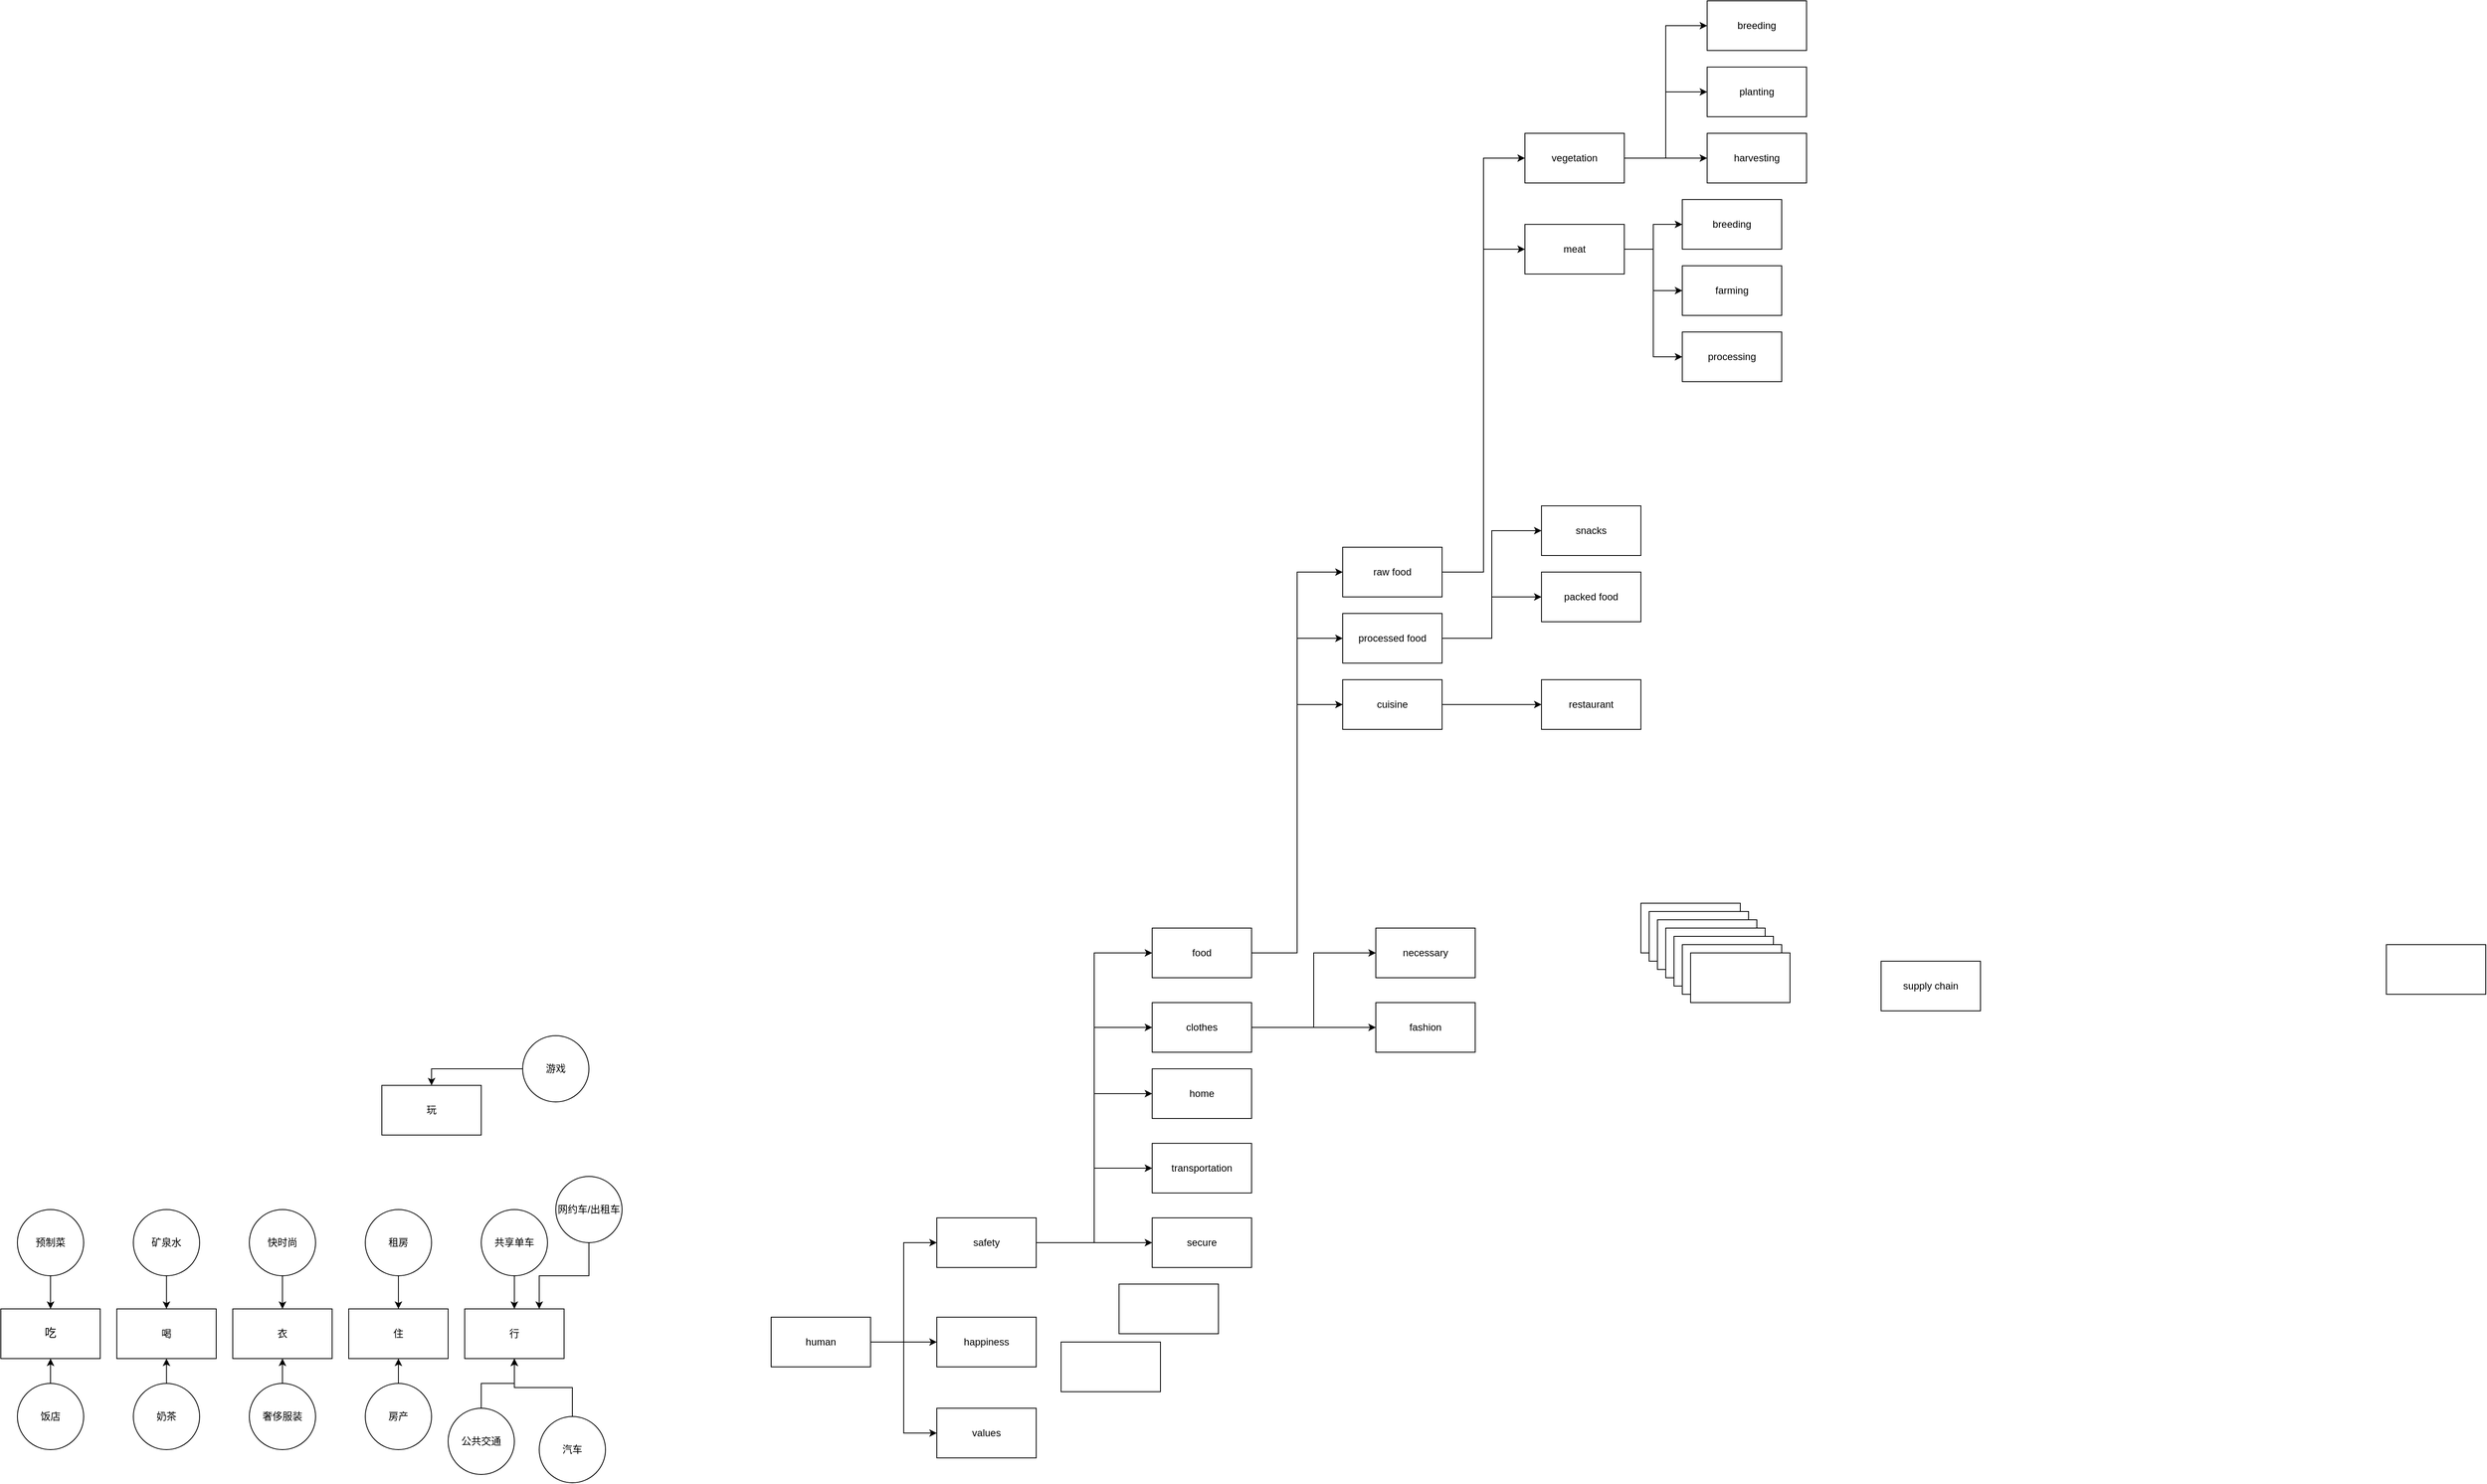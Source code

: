 <mxfile version="24.8.4">
  <diagram name="第 1 页" id="bKC5QmhDBSJt0FXYR_QA">
    <mxGraphModel dx="5986" dy="6258" grid="1" gridSize="10" guides="1" tooltips="1" connect="1" arrows="1" fold="1" page="1" pageScale="1" pageWidth="3300" pageHeight="4681" math="0" shadow="0">
      <root>
        <mxCell id="0" />
        <mxCell id="1" parent="0" />
        <mxCell id="_Jt70skvFzHEWjwzI6Lq-7" value="玩" style="whiteSpace=wrap;html=1;" parent="1" vertex="1">
          <mxGeometry x="-400" y="450" width="120" height="60" as="geometry" />
        </mxCell>
        <mxCell id="_Jt70skvFzHEWjwzI6Lq-33" style="edgeStyle=orthogonalEdgeStyle;rounded=0;orthogonalLoop=1;jettySize=auto;html=1;entryX=0.5;entryY=0;entryDx=0;entryDy=0;" parent="1" source="_Jt70skvFzHEWjwzI6Lq-32" target="_Jt70skvFzHEWjwzI6Lq-7" edge="1">
          <mxGeometry relative="1" as="geometry" />
        </mxCell>
        <mxCell id="_Jt70skvFzHEWjwzI6Lq-32" value="游戏" style="ellipse;whiteSpace=wrap;html=1;" parent="1" vertex="1">
          <mxGeometry x="-230" y="390" width="80" height="80" as="geometry" />
        </mxCell>
        <mxCell id="nXqNh91f3k578FwpFISp-6" style="edgeStyle=orthogonalEdgeStyle;rounded=0;orthogonalLoop=1;jettySize=auto;html=1;entryX=0;entryY=0.5;entryDx=0;entryDy=0;" edge="1" parent="1" source="nXqNh91f3k578FwpFISp-1" target="nXqNh91f3k578FwpFISp-2">
          <mxGeometry relative="1" as="geometry" />
        </mxCell>
        <mxCell id="nXqNh91f3k578FwpFISp-7" style="edgeStyle=orthogonalEdgeStyle;rounded=0;orthogonalLoop=1;jettySize=auto;html=1;entryX=0;entryY=0.5;entryDx=0;entryDy=0;" edge="1" parent="1" source="nXqNh91f3k578FwpFISp-1" target="nXqNh91f3k578FwpFISp-3">
          <mxGeometry relative="1" as="geometry" />
        </mxCell>
        <mxCell id="nXqNh91f3k578FwpFISp-8" style="edgeStyle=orthogonalEdgeStyle;rounded=0;orthogonalLoop=1;jettySize=auto;html=1;entryX=0;entryY=0.5;entryDx=0;entryDy=0;" edge="1" parent="1" source="nXqNh91f3k578FwpFISp-1" target="nXqNh91f3k578FwpFISp-4">
          <mxGeometry relative="1" as="geometry" />
        </mxCell>
        <mxCell id="nXqNh91f3k578FwpFISp-1" value="human" style="rounded=0;whiteSpace=wrap;html=1;" vertex="1" parent="1">
          <mxGeometry x="70" y="730" width="120" height="60" as="geometry" />
        </mxCell>
        <mxCell id="nXqNh91f3k578FwpFISp-10" value="" style="edgeStyle=orthogonalEdgeStyle;rounded=0;orthogonalLoop=1;jettySize=auto;html=1;entryX=0;entryY=0.5;entryDx=0;entryDy=0;" edge="1" parent="1" source="nXqNh91f3k578FwpFISp-2" target="nXqNh91f3k578FwpFISp-9">
          <mxGeometry relative="1" as="geometry" />
        </mxCell>
        <mxCell id="nXqNh91f3k578FwpFISp-29" style="edgeStyle=orthogonalEdgeStyle;rounded=0;orthogonalLoop=1;jettySize=auto;html=1;entryX=0;entryY=0.5;entryDx=0;entryDy=0;" edge="1" parent="1" source="nXqNh91f3k578FwpFISp-2" target="nXqNh91f3k578FwpFISp-28">
          <mxGeometry relative="1" as="geometry" />
        </mxCell>
        <mxCell id="nXqNh91f3k578FwpFISp-59" style="edgeStyle=orthogonalEdgeStyle;rounded=0;orthogonalLoop=1;jettySize=auto;html=1;entryX=0;entryY=0.5;entryDx=0;entryDy=0;" edge="1" parent="1" source="nXqNh91f3k578FwpFISp-2" target="nXqNh91f3k578FwpFISp-24">
          <mxGeometry relative="1" as="geometry" />
        </mxCell>
        <mxCell id="nXqNh91f3k578FwpFISp-60" style="edgeStyle=orthogonalEdgeStyle;rounded=0;orthogonalLoop=1;jettySize=auto;html=1;entryX=0;entryY=0.5;entryDx=0;entryDy=0;" edge="1" parent="1" source="nXqNh91f3k578FwpFISp-2" target="nXqNh91f3k578FwpFISp-23">
          <mxGeometry relative="1" as="geometry" />
        </mxCell>
        <mxCell id="nXqNh91f3k578FwpFISp-61" style="edgeStyle=orthogonalEdgeStyle;rounded=0;orthogonalLoop=1;jettySize=auto;html=1;entryX=0;entryY=0.5;entryDx=0;entryDy=0;" edge="1" parent="1" source="nXqNh91f3k578FwpFISp-2" target="nXqNh91f3k578FwpFISp-22">
          <mxGeometry relative="1" as="geometry" />
        </mxCell>
        <mxCell id="nXqNh91f3k578FwpFISp-2" value="safety" style="rounded=0;whiteSpace=wrap;html=1;" vertex="1" parent="1">
          <mxGeometry x="270" y="610" width="120" height="60" as="geometry" />
        </mxCell>
        <mxCell id="nXqNh91f3k578FwpFISp-3" value="happiness" style="rounded=0;whiteSpace=wrap;html=1;" vertex="1" parent="1">
          <mxGeometry x="270" y="730" width="120" height="60" as="geometry" />
        </mxCell>
        <mxCell id="nXqNh91f3k578FwpFISp-4" value="values" style="rounded=0;whiteSpace=wrap;html=1;" vertex="1" parent="1">
          <mxGeometry x="270" y="840" width="120" height="60" as="geometry" />
        </mxCell>
        <mxCell id="nXqNh91f3k578FwpFISp-62" style="edgeStyle=orthogonalEdgeStyle;rounded=0;orthogonalLoop=1;jettySize=auto;html=1;entryX=0;entryY=0.5;entryDx=0;entryDy=0;" edge="1" parent="1" source="nXqNh91f3k578FwpFISp-9" target="nXqNh91f3k578FwpFISp-26">
          <mxGeometry relative="1" as="geometry" />
        </mxCell>
        <mxCell id="nXqNh91f3k578FwpFISp-63" style="edgeStyle=orthogonalEdgeStyle;rounded=0;orthogonalLoop=1;jettySize=auto;html=1;entryX=0;entryY=0.5;entryDx=0;entryDy=0;" edge="1" parent="1" source="nXqNh91f3k578FwpFISp-9" target="nXqNh91f3k578FwpFISp-25">
          <mxGeometry relative="1" as="geometry" />
        </mxCell>
        <mxCell id="nXqNh91f3k578FwpFISp-69" value="" style="edgeStyle=orthogonalEdgeStyle;rounded=0;orthogonalLoop=1;jettySize=auto;html=1;entryX=0;entryY=0.5;entryDx=0;entryDy=0;" edge="1" parent="1" source="nXqNh91f3k578FwpFISp-9" target="nXqNh91f3k578FwpFISp-68">
          <mxGeometry relative="1" as="geometry" />
        </mxCell>
        <mxCell id="nXqNh91f3k578FwpFISp-9" value="food" style="rounded=0;whiteSpace=wrap;html=1;" vertex="1" parent="1">
          <mxGeometry x="530" y="260" width="120" height="60" as="geometry" />
        </mxCell>
        <mxCell id="nXqNh91f3k578FwpFISp-11" value="" style="rounded=0;whiteSpace=wrap;html=1;" vertex="1" parent="1">
          <mxGeometry x="420" y="760" width="120" height="60" as="geometry" />
        </mxCell>
        <mxCell id="nXqNh91f3k578FwpFISp-12" value="" style="rounded=0;whiteSpace=wrap;html=1;" vertex="1" parent="1">
          <mxGeometry x="420" y="760" width="120" height="60" as="geometry" />
        </mxCell>
        <mxCell id="nXqNh91f3k578FwpFISp-13" value="" style="rounded=0;whiteSpace=wrap;html=1;" vertex="1" parent="1">
          <mxGeometry x="1120" y="230" width="120" height="60" as="geometry" />
        </mxCell>
        <mxCell id="nXqNh91f3k578FwpFISp-14" value="farming" style="rounded=0;whiteSpace=wrap;html=1;" vertex="1" parent="1">
          <mxGeometry x="1170" y="-540" width="120" height="60" as="geometry" />
        </mxCell>
        <mxCell id="nXqNh91f3k578FwpFISp-15" value="breeding" style="rounded=0;whiteSpace=wrap;html=1;" vertex="1" parent="1">
          <mxGeometry x="1170" y="-620" width="120" height="60" as="geometry" />
        </mxCell>
        <mxCell id="nXqNh91f3k578FwpFISp-17" value="harvesting" style="rounded=0;whiteSpace=wrap;html=1;" vertex="1" parent="1">
          <mxGeometry x="1200" y="-700" width="120" height="60" as="geometry" />
        </mxCell>
        <mxCell id="nXqNh91f3k578FwpFISp-18" value="planting" style="rounded=0;whiteSpace=wrap;html=1;" vertex="1" parent="1">
          <mxGeometry x="1200" y="-780" width="120" height="60" as="geometry" />
        </mxCell>
        <mxCell id="nXqNh91f3k578FwpFISp-19" value="breeding" style="rounded=0;whiteSpace=wrap;html=1;" vertex="1" parent="1">
          <mxGeometry x="1200" y="-860" width="120" height="60" as="geometry" />
        </mxCell>
        <mxCell id="nXqNh91f3k578FwpFISp-76" style="edgeStyle=orthogonalEdgeStyle;rounded=0;orthogonalLoop=1;jettySize=auto;html=1;entryX=0;entryY=0.5;entryDx=0;entryDy=0;" edge="1" parent="1" source="nXqNh91f3k578FwpFISp-21" target="nXqNh91f3k578FwpFISp-15">
          <mxGeometry relative="1" as="geometry" />
        </mxCell>
        <mxCell id="nXqNh91f3k578FwpFISp-89" style="edgeStyle=orthogonalEdgeStyle;rounded=0;orthogonalLoop=1;jettySize=auto;html=1;entryX=0;entryY=0.5;entryDx=0;entryDy=0;" edge="1" parent="1" source="nXqNh91f3k578FwpFISp-21" target="nXqNh91f3k578FwpFISp-14">
          <mxGeometry relative="1" as="geometry" />
        </mxCell>
        <mxCell id="nXqNh91f3k578FwpFISp-90" style="edgeStyle=orthogonalEdgeStyle;rounded=0;orthogonalLoop=1;jettySize=auto;html=1;entryX=0;entryY=0.5;entryDx=0;entryDy=0;" edge="1" parent="1" source="nXqNh91f3k578FwpFISp-21" target="nXqNh91f3k578FwpFISp-88">
          <mxGeometry relative="1" as="geometry" />
        </mxCell>
        <mxCell id="nXqNh91f3k578FwpFISp-21" value="meat" style="rounded=0;whiteSpace=wrap;html=1;" vertex="1" parent="1">
          <mxGeometry x="980" y="-590" width="120" height="60" as="geometry" />
        </mxCell>
        <mxCell id="nXqNh91f3k578FwpFISp-22" value="transportation" style="rounded=0;whiteSpace=wrap;html=1;" vertex="1" parent="1">
          <mxGeometry x="530" y="520" width="120" height="60" as="geometry" />
        </mxCell>
        <mxCell id="nXqNh91f3k578FwpFISp-23" value="home" style="rounded=0;whiteSpace=wrap;html=1;" vertex="1" parent="1">
          <mxGeometry x="530" y="430" width="120" height="60" as="geometry" />
        </mxCell>
        <mxCell id="nXqNh91f3k578FwpFISp-65" value="" style="edgeStyle=orthogonalEdgeStyle;rounded=0;orthogonalLoop=1;jettySize=auto;html=1;entryX=0;entryY=0.5;entryDx=0;entryDy=0;" edge="1" parent="1" source="nXqNh91f3k578FwpFISp-24" target="nXqNh91f3k578FwpFISp-64">
          <mxGeometry relative="1" as="geometry" />
        </mxCell>
        <mxCell id="nXqNh91f3k578FwpFISp-67" value="" style="edgeStyle=orthogonalEdgeStyle;rounded=0;orthogonalLoop=1;jettySize=auto;html=1;" edge="1" parent="1" source="nXqNh91f3k578FwpFISp-24" target="nXqNh91f3k578FwpFISp-66">
          <mxGeometry relative="1" as="geometry" />
        </mxCell>
        <mxCell id="nXqNh91f3k578FwpFISp-24" value="clothes" style="rounded=0;whiteSpace=wrap;html=1;" vertex="1" parent="1">
          <mxGeometry x="530" y="350" width="120" height="60" as="geometry" />
        </mxCell>
        <mxCell id="nXqNh91f3k578FwpFISp-91" style="edgeStyle=orthogonalEdgeStyle;rounded=0;orthogonalLoop=1;jettySize=auto;html=1;entryX=0;entryY=0.5;entryDx=0;entryDy=0;" edge="1" parent="1" source="nXqNh91f3k578FwpFISp-25" target="nXqNh91f3k578FwpFISp-87">
          <mxGeometry relative="1" as="geometry" />
        </mxCell>
        <mxCell id="nXqNh91f3k578FwpFISp-92" style="edgeStyle=orthogonalEdgeStyle;rounded=0;orthogonalLoop=1;jettySize=auto;html=1;entryX=0;entryY=0.5;entryDx=0;entryDy=0;" edge="1" parent="1" source="nXqNh91f3k578FwpFISp-25" target="nXqNh91f3k578FwpFISp-86">
          <mxGeometry relative="1" as="geometry" />
        </mxCell>
        <mxCell id="nXqNh91f3k578FwpFISp-25" value="processed food" style="rounded=0;whiteSpace=wrap;html=1;" vertex="1" parent="1">
          <mxGeometry x="760" y="-120" width="120" height="60" as="geometry" />
        </mxCell>
        <mxCell id="nXqNh91f3k578FwpFISp-71" value="" style="edgeStyle=orthogonalEdgeStyle;rounded=0;orthogonalLoop=1;jettySize=auto;html=1;entryX=0;entryY=0.5;entryDx=0;entryDy=0;" edge="1" parent="1" source="nXqNh91f3k578FwpFISp-26" target="nXqNh91f3k578FwpFISp-70">
          <mxGeometry relative="1" as="geometry" />
        </mxCell>
        <mxCell id="nXqNh91f3k578FwpFISp-72" style="edgeStyle=orthogonalEdgeStyle;rounded=0;orthogonalLoop=1;jettySize=auto;html=1;entryX=0;entryY=0.5;entryDx=0;entryDy=0;" edge="1" parent="1" source="nXqNh91f3k578FwpFISp-26" target="nXqNh91f3k578FwpFISp-21">
          <mxGeometry relative="1" as="geometry" />
        </mxCell>
        <mxCell id="nXqNh91f3k578FwpFISp-26" value="raw food" style="rounded=0;whiteSpace=wrap;html=1;" vertex="1" parent="1">
          <mxGeometry x="760" y="-200" width="120" height="60" as="geometry" />
        </mxCell>
        <mxCell id="nXqNh91f3k578FwpFISp-27" value="" style="rounded=0;whiteSpace=wrap;html=1;" vertex="1" parent="1">
          <mxGeometry x="490" y="690" width="120" height="60" as="geometry" />
        </mxCell>
        <mxCell id="nXqNh91f3k578FwpFISp-28" value="secure" style="rounded=0;whiteSpace=wrap;html=1;" vertex="1" parent="1">
          <mxGeometry x="530" y="610" width="120" height="60" as="geometry" />
        </mxCell>
        <mxCell id="nXqNh91f3k578FwpFISp-30" value="&lt;p class=&quot;MsoNormal&quot;&gt;&lt;span style=&quot;mso-spacerun:&#39;yes&#39;;font-family:微软雅黑;mso-ascii-font-family:Arial;&lt;br/&gt;mso-hansi-font-family:Arial;mso-bidi-font-family:&#39;Times New Roman&#39;;font-size:10.5pt;&lt;br/&gt;mso-font-kerning:1.0pt;&quot;&gt;吃&lt;/span&gt;&lt;/p&gt;" style="whiteSpace=wrap;html=1;" vertex="1" parent="1">
          <mxGeometry x="-860" y="720" width="120" height="60" as="geometry" />
        </mxCell>
        <mxCell id="nXqNh91f3k578FwpFISp-31" value="喝" style="whiteSpace=wrap;html=1;" vertex="1" parent="1">
          <mxGeometry x="-720" y="720" width="120" height="60" as="geometry" />
        </mxCell>
        <mxCell id="nXqNh91f3k578FwpFISp-32" value="衣" style="whiteSpace=wrap;html=1;" vertex="1" parent="1">
          <mxGeometry x="-580" y="720" width="120" height="60" as="geometry" />
        </mxCell>
        <mxCell id="nXqNh91f3k578FwpFISp-33" value="住" style="whiteSpace=wrap;html=1;" vertex="1" parent="1">
          <mxGeometry x="-440" y="720" width="120" height="60" as="geometry" />
        </mxCell>
        <mxCell id="nXqNh91f3k578FwpFISp-34" value="行" style="whiteSpace=wrap;html=1;" vertex="1" parent="1">
          <mxGeometry x="-300" y="720" width="120" height="60" as="geometry" />
        </mxCell>
        <mxCell id="nXqNh91f3k578FwpFISp-35" value="" style="edgeStyle=orthogonalEdgeStyle;rounded=0;orthogonalLoop=1;jettySize=auto;html=1;" edge="1" parent="1" source="nXqNh91f3k578FwpFISp-36" target="nXqNh91f3k578FwpFISp-30">
          <mxGeometry relative="1" as="geometry" />
        </mxCell>
        <mxCell id="nXqNh91f3k578FwpFISp-36" value="预制菜" style="ellipse;whiteSpace=wrap;html=1;" vertex="1" parent="1">
          <mxGeometry x="-840" y="600" width="80" height="80" as="geometry" />
        </mxCell>
        <mxCell id="nXqNh91f3k578FwpFISp-37" value="" style="edgeStyle=orthogonalEdgeStyle;rounded=0;orthogonalLoop=1;jettySize=auto;html=1;" edge="1" parent="1" source="nXqNh91f3k578FwpFISp-38" target="nXqNh91f3k578FwpFISp-30">
          <mxGeometry relative="1" as="geometry" />
        </mxCell>
        <mxCell id="nXqNh91f3k578FwpFISp-38" value="饭店" style="ellipse;whiteSpace=wrap;html=1;" vertex="1" parent="1">
          <mxGeometry x="-840" y="810" width="80" height="80" as="geometry" />
        </mxCell>
        <mxCell id="nXqNh91f3k578FwpFISp-39" value="" style="edgeStyle=orthogonalEdgeStyle;rounded=0;orthogonalLoop=1;jettySize=auto;html=1;" edge="1" parent="1" source="nXqNh91f3k578FwpFISp-40" target="nXqNh91f3k578FwpFISp-31">
          <mxGeometry relative="1" as="geometry" />
        </mxCell>
        <mxCell id="nXqNh91f3k578FwpFISp-40" value="矿泉水" style="ellipse;whiteSpace=wrap;html=1;" vertex="1" parent="1">
          <mxGeometry x="-700" y="600" width="80" height="80" as="geometry" />
        </mxCell>
        <mxCell id="nXqNh91f3k578FwpFISp-41" value="" style="edgeStyle=orthogonalEdgeStyle;rounded=0;orthogonalLoop=1;jettySize=auto;html=1;" edge="1" parent="1" source="nXqNh91f3k578FwpFISp-42" target="nXqNh91f3k578FwpFISp-31">
          <mxGeometry relative="1" as="geometry" />
        </mxCell>
        <mxCell id="nXqNh91f3k578FwpFISp-42" value="奶茶" style="ellipse;whiteSpace=wrap;html=1;" vertex="1" parent="1">
          <mxGeometry x="-700" y="810" width="80" height="80" as="geometry" />
        </mxCell>
        <mxCell id="nXqNh91f3k578FwpFISp-43" value="" style="edgeStyle=orthogonalEdgeStyle;rounded=0;orthogonalLoop=1;jettySize=auto;html=1;" edge="1" parent="1" source="nXqNh91f3k578FwpFISp-44" target="nXqNh91f3k578FwpFISp-32">
          <mxGeometry relative="1" as="geometry" />
        </mxCell>
        <mxCell id="nXqNh91f3k578FwpFISp-44" value="奢侈服装" style="ellipse;whiteSpace=wrap;html=1;" vertex="1" parent="1">
          <mxGeometry x="-560" y="810" width="80" height="80" as="geometry" />
        </mxCell>
        <mxCell id="nXqNh91f3k578FwpFISp-45" value="" style="edgeStyle=orthogonalEdgeStyle;rounded=0;orthogonalLoop=1;jettySize=auto;html=1;" edge="1" parent="1" source="nXqNh91f3k578FwpFISp-46" target="nXqNh91f3k578FwpFISp-32">
          <mxGeometry relative="1" as="geometry" />
        </mxCell>
        <mxCell id="nXqNh91f3k578FwpFISp-46" value="快时尚" style="ellipse;whiteSpace=wrap;html=1;" vertex="1" parent="1">
          <mxGeometry x="-560" y="600" width="80" height="80" as="geometry" />
        </mxCell>
        <mxCell id="nXqNh91f3k578FwpFISp-47" value="" style="edgeStyle=orthogonalEdgeStyle;rounded=0;orthogonalLoop=1;jettySize=auto;html=1;" edge="1" parent="1" source="nXqNh91f3k578FwpFISp-48" target="nXqNh91f3k578FwpFISp-33">
          <mxGeometry relative="1" as="geometry" />
        </mxCell>
        <mxCell id="nXqNh91f3k578FwpFISp-48" value="租房" style="ellipse;whiteSpace=wrap;html=1;" vertex="1" parent="1">
          <mxGeometry x="-420" y="600" width="80" height="80" as="geometry" />
        </mxCell>
        <mxCell id="nXqNh91f3k578FwpFISp-49" value="" style="edgeStyle=orthogonalEdgeStyle;rounded=0;orthogonalLoop=1;jettySize=auto;html=1;" edge="1" parent="1" source="nXqNh91f3k578FwpFISp-50" target="nXqNh91f3k578FwpFISp-33">
          <mxGeometry relative="1" as="geometry" />
        </mxCell>
        <mxCell id="nXqNh91f3k578FwpFISp-50" value="房产" style="ellipse;whiteSpace=wrap;html=1;" vertex="1" parent="1">
          <mxGeometry x="-420" y="810" width="80" height="80" as="geometry" />
        </mxCell>
        <mxCell id="nXqNh91f3k578FwpFISp-51" value="" style="edgeStyle=orthogonalEdgeStyle;rounded=0;orthogonalLoop=1;jettySize=auto;html=1;" edge="1" parent="1" source="nXqNh91f3k578FwpFISp-52" target="nXqNh91f3k578FwpFISp-34">
          <mxGeometry relative="1" as="geometry" />
        </mxCell>
        <mxCell id="nXqNh91f3k578FwpFISp-52" value="共享单车" style="ellipse;whiteSpace=wrap;html=1;" vertex="1" parent="1">
          <mxGeometry x="-280" y="600" width="80" height="80" as="geometry" />
        </mxCell>
        <mxCell id="nXqNh91f3k578FwpFISp-53" style="edgeStyle=orthogonalEdgeStyle;rounded=0;orthogonalLoop=1;jettySize=auto;html=1;entryX=0.75;entryY=0;entryDx=0;entryDy=0;" edge="1" parent="1" source="nXqNh91f3k578FwpFISp-54" target="nXqNh91f3k578FwpFISp-34">
          <mxGeometry relative="1" as="geometry" />
        </mxCell>
        <mxCell id="nXqNh91f3k578FwpFISp-54" value="网约车/出租车" style="ellipse;whiteSpace=wrap;html=1;" vertex="1" parent="1">
          <mxGeometry x="-190" y="560" width="80" height="80" as="geometry" />
        </mxCell>
        <mxCell id="nXqNh91f3k578FwpFISp-55" value="" style="edgeStyle=orthogonalEdgeStyle;rounded=0;orthogonalLoop=1;jettySize=auto;html=1;" edge="1" parent="1" source="nXqNh91f3k578FwpFISp-56" target="nXqNh91f3k578FwpFISp-34">
          <mxGeometry relative="1" as="geometry" />
        </mxCell>
        <mxCell id="nXqNh91f3k578FwpFISp-56" value="公共交通" style="ellipse;whiteSpace=wrap;html=1;" vertex="1" parent="1">
          <mxGeometry x="-320" y="840" width="80" height="80" as="geometry" />
        </mxCell>
        <mxCell id="nXqNh91f3k578FwpFISp-57" style="edgeStyle=orthogonalEdgeStyle;rounded=0;orthogonalLoop=1;jettySize=auto;html=1;entryX=0.5;entryY=1;entryDx=0;entryDy=0;" edge="1" parent="1" source="nXqNh91f3k578FwpFISp-58" target="nXqNh91f3k578FwpFISp-34">
          <mxGeometry relative="1" as="geometry" />
        </mxCell>
        <mxCell id="nXqNh91f3k578FwpFISp-58" value="汽车" style="ellipse;whiteSpace=wrap;html=1;" vertex="1" parent="1">
          <mxGeometry x="-210" y="850" width="80" height="80" as="geometry" />
        </mxCell>
        <mxCell id="nXqNh91f3k578FwpFISp-64" value="necessary" style="rounded=0;whiteSpace=wrap;html=1;" vertex="1" parent="1">
          <mxGeometry x="800" y="260" width="120" height="60" as="geometry" />
        </mxCell>
        <mxCell id="nXqNh91f3k578FwpFISp-66" value="fashion" style="rounded=0;whiteSpace=wrap;html=1;" vertex="1" parent="1">
          <mxGeometry x="800" y="350" width="120" height="60" as="geometry" />
        </mxCell>
        <mxCell id="nXqNh91f3k578FwpFISp-93" style="edgeStyle=orthogonalEdgeStyle;rounded=0;orthogonalLoop=1;jettySize=auto;html=1;entryX=0;entryY=0.5;entryDx=0;entryDy=0;" edge="1" parent="1" source="nXqNh91f3k578FwpFISp-68" target="nXqNh91f3k578FwpFISp-85">
          <mxGeometry relative="1" as="geometry" />
        </mxCell>
        <mxCell id="nXqNh91f3k578FwpFISp-68" value="cuisine" style="rounded=0;whiteSpace=wrap;html=1;" vertex="1" parent="1">
          <mxGeometry x="760" y="-40" width="120" height="60" as="geometry" />
        </mxCell>
        <mxCell id="nXqNh91f3k578FwpFISp-73" style="edgeStyle=orthogonalEdgeStyle;rounded=0;orthogonalLoop=1;jettySize=auto;html=1;entryX=0;entryY=0.5;entryDx=0;entryDy=0;" edge="1" parent="1" source="nXqNh91f3k578FwpFISp-70" target="nXqNh91f3k578FwpFISp-19">
          <mxGeometry relative="1" as="geometry" />
        </mxCell>
        <mxCell id="nXqNh91f3k578FwpFISp-74" style="edgeStyle=orthogonalEdgeStyle;rounded=0;orthogonalLoop=1;jettySize=auto;html=1;entryX=0;entryY=0.5;entryDx=0;entryDy=0;" edge="1" parent="1" source="nXqNh91f3k578FwpFISp-70" target="nXqNh91f3k578FwpFISp-18">
          <mxGeometry relative="1" as="geometry" />
        </mxCell>
        <mxCell id="nXqNh91f3k578FwpFISp-75" style="edgeStyle=orthogonalEdgeStyle;rounded=0;orthogonalLoop=1;jettySize=auto;html=1;entryX=0;entryY=0.5;entryDx=0;entryDy=0;" edge="1" parent="1" source="nXqNh91f3k578FwpFISp-70" target="nXqNh91f3k578FwpFISp-17">
          <mxGeometry relative="1" as="geometry" />
        </mxCell>
        <mxCell id="nXqNh91f3k578FwpFISp-70" value="vegetation" style="rounded=0;whiteSpace=wrap;html=1;" vertex="1" parent="1">
          <mxGeometry x="980" y="-700" width="120" height="60" as="geometry" />
        </mxCell>
        <mxCell id="nXqNh91f3k578FwpFISp-77" value="" style="rounded=0;whiteSpace=wrap;html=1;" vertex="1" parent="1">
          <mxGeometry x="1130" y="240" width="120" height="60" as="geometry" />
        </mxCell>
        <mxCell id="nXqNh91f3k578FwpFISp-78" value="" style="rounded=0;whiteSpace=wrap;html=1;" vertex="1" parent="1">
          <mxGeometry x="1140" y="250" width="120" height="60" as="geometry" />
        </mxCell>
        <mxCell id="nXqNh91f3k578FwpFISp-79" value="" style="rounded=0;whiteSpace=wrap;html=1;" vertex="1" parent="1">
          <mxGeometry x="1150" y="260" width="120" height="60" as="geometry" />
        </mxCell>
        <mxCell id="nXqNh91f3k578FwpFISp-80" value="" style="rounded=0;whiteSpace=wrap;html=1;" vertex="1" parent="1">
          <mxGeometry x="1160" y="270" width="120" height="60" as="geometry" />
        </mxCell>
        <mxCell id="nXqNh91f3k578FwpFISp-81" value="" style="rounded=0;whiteSpace=wrap;html=1;" vertex="1" parent="1">
          <mxGeometry x="1170" y="280" width="120" height="60" as="geometry" />
        </mxCell>
        <mxCell id="nXqNh91f3k578FwpFISp-82" value="" style="rounded=0;whiteSpace=wrap;html=1;" vertex="1" parent="1">
          <mxGeometry x="1180" y="290" width="120" height="60" as="geometry" />
        </mxCell>
        <mxCell id="nXqNh91f3k578FwpFISp-83" value="supply chain" style="rounded=0;whiteSpace=wrap;html=1;" vertex="1" parent="1">
          <mxGeometry x="1410" y="300" width="120" height="60" as="geometry" />
        </mxCell>
        <mxCell id="nXqNh91f3k578FwpFISp-84" value="" style="rounded=0;whiteSpace=wrap;html=1;" vertex="1" parent="1">
          <mxGeometry x="2020" y="280" width="120" height="60" as="geometry" />
        </mxCell>
        <mxCell id="nXqNh91f3k578FwpFISp-85" value="restaurant" style="rounded=0;whiteSpace=wrap;html=1;" vertex="1" parent="1">
          <mxGeometry x="1000" y="-40" width="120" height="60" as="geometry" />
        </mxCell>
        <mxCell id="nXqNh91f3k578FwpFISp-86" value="packed food" style="rounded=0;whiteSpace=wrap;html=1;" vertex="1" parent="1">
          <mxGeometry x="1000" y="-170" width="120" height="60" as="geometry" />
        </mxCell>
        <mxCell id="nXqNh91f3k578FwpFISp-87" value="snacks" style="rounded=0;whiteSpace=wrap;html=1;" vertex="1" parent="1">
          <mxGeometry x="1000" y="-250" width="120" height="60" as="geometry" />
        </mxCell>
        <mxCell id="nXqNh91f3k578FwpFISp-88" value="processing" style="rounded=0;whiteSpace=wrap;html=1;" vertex="1" parent="1">
          <mxGeometry x="1170" y="-460" width="120" height="60" as="geometry" />
        </mxCell>
      </root>
    </mxGraphModel>
  </diagram>
</mxfile>
